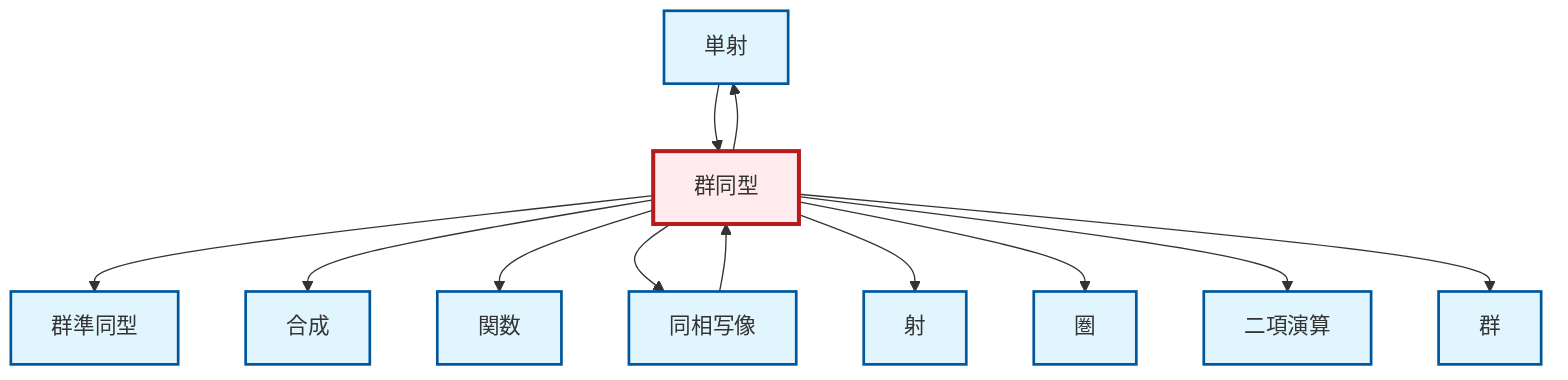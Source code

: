 graph TD
    classDef definition fill:#e1f5fe,stroke:#01579b,stroke-width:2px
    classDef theorem fill:#f3e5f5,stroke:#4a148c,stroke-width:2px
    classDef axiom fill:#fff3e0,stroke:#e65100,stroke-width:2px
    classDef example fill:#e8f5e9,stroke:#1b5e20,stroke-width:2px
    classDef current fill:#ffebee,stroke:#b71c1c,stroke-width:3px
    def-monomorphism["単射"]:::definition
    def-group["群"]:::definition
    def-binary-operation["二項演算"]:::definition
    def-function["関数"]:::definition
    def-morphism["射"]:::definition
    def-homeomorphism["同相写像"]:::definition
    def-composition["合成"]:::definition
    def-category["圏"]:::definition
    def-homomorphism["群準同型"]:::definition
    def-isomorphism["群同型"]:::definition
    def-isomorphism --> def-homomorphism
    def-homeomorphism --> def-isomorphism
    def-isomorphism --> def-composition
    def-isomorphism --> def-function
    def-isomorphism --> def-homeomorphism
    def-isomorphism --> def-monomorphism
    def-isomorphism --> def-morphism
    def-isomorphism --> def-category
    def-isomorphism --> def-binary-operation
    def-monomorphism --> def-isomorphism
    def-isomorphism --> def-group
    class def-isomorphism current